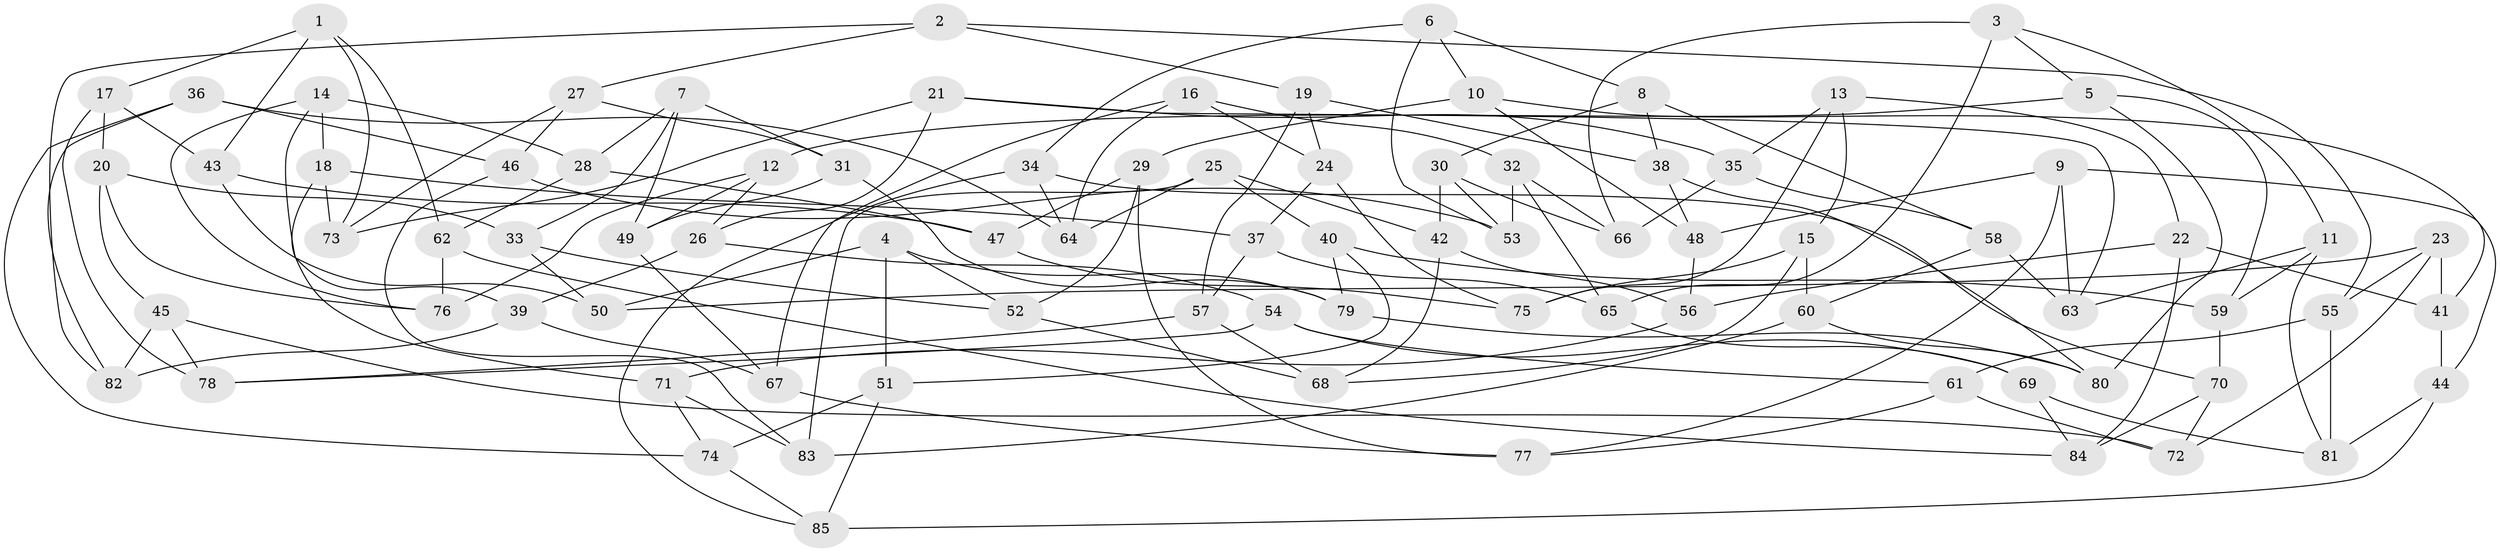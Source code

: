 // coarse degree distribution, {6: 0.5576923076923077, 5: 0.07692307692307693, 4: 0.36538461538461536}
// Generated by graph-tools (version 1.1) at 2025/42/03/06/25 10:42:22]
// undirected, 85 vertices, 170 edges
graph export_dot {
graph [start="1"]
  node [color=gray90,style=filled];
  1;
  2;
  3;
  4;
  5;
  6;
  7;
  8;
  9;
  10;
  11;
  12;
  13;
  14;
  15;
  16;
  17;
  18;
  19;
  20;
  21;
  22;
  23;
  24;
  25;
  26;
  27;
  28;
  29;
  30;
  31;
  32;
  33;
  34;
  35;
  36;
  37;
  38;
  39;
  40;
  41;
  42;
  43;
  44;
  45;
  46;
  47;
  48;
  49;
  50;
  51;
  52;
  53;
  54;
  55;
  56;
  57;
  58;
  59;
  60;
  61;
  62;
  63;
  64;
  65;
  66;
  67;
  68;
  69;
  70;
  71;
  72;
  73;
  74;
  75;
  76;
  77;
  78;
  79;
  80;
  81;
  82;
  83;
  84;
  85;
  1 -- 43;
  1 -- 17;
  1 -- 62;
  1 -- 73;
  2 -- 55;
  2 -- 27;
  2 -- 19;
  2 -- 82;
  3 -- 11;
  3 -- 66;
  3 -- 65;
  3 -- 5;
  4 -- 51;
  4 -- 52;
  4 -- 79;
  4 -- 50;
  5 -- 12;
  5 -- 80;
  5 -- 59;
  6 -- 53;
  6 -- 34;
  6 -- 10;
  6 -- 8;
  7 -- 33;
  7 -- 28;
  7 -- 31;
  7 -- 49;
  8 -- 30;
  8 -- 58;
  8 -- 38;
  9 -- 44;
  9 -- 48;
  9 -- 77;
  9 -- 63;
  10 -- 29;
  10 -- 48;
  10 -- 41;
  11 -- 81;
  11 -- 63;
  11 -- 59;
  12 -- 49;
  12 -- 76;
  12 -- 26;
  13 -- 15;
  13 -- 75;
  13 -- 22;
  13 -- 35;
  14 -- 28;
  14 -- 18;
  14 -- 76;
  14 -- 39;
  15 -- 68;
  15 -- 60;
  15 -- 75;
  16 -- 64;
  16 -- 24;
  16 -- 67;
  16 -- 32;
  17 -- 20;
  17 -- 43;
  17 -- 78;
  18 -- 37;
  18 -- 71;
  18 -- 73;
  19 -- 24;
  19 -- 57;
  19 -- 38;
  20 -- 45;
  20 -- 33;
  20 -- 76;
  21 -- 73;
  21 -- 63;
  21 -- 35;
  21 -- 26;
  22 -- 56;
  22 -- 84;
  22 -- 41;
  23 -- 41;
  23 -- 72;
  23 -- 50;
  23 -- 55;
  24 -- 37;
  24 -- 75;
  25 -- 40;
  25 -- 64;
  25 -- 42;
  25 -- 83;
  26 -- 54;
  26 -- 39;
  27 -- 31;
  27 -- 46;
  27 -- 73;
  28 -- 47;
  28 -- 62;
  29 -- 77;
  29 -- 52;
  29 -- 47;
  30 -- 66;
  30 -- 42;
  30 -- 53;
  31 -- 49;
  31 -- 79;
  32 -- 65;
  32 -- 53;
  32 -- 66;
  33 -- 52;
  33 -- 50;
  34 -- 64;
  34 -- 85;
  34 -- 70;
  35 -- 66;
  35 -- 58;
  36 -- 74;
  36 -- 82;
  36 -- 46;
  36 -- 64;
  37 -- 65;
  37 -- 57;
  38 -- 48;
  38 -- 80;
  39 -- 82;
  39 -- 67;
  40 -- 51;
  40 -- 79;
  40 -- 59;
  41 -- 44;
  42 -- 68;
  42 -- 56;
  43 -- 50;
  43 -- 47;
  44 -- 81;
  44 -- 85;
  45 -- 82;
  45 -- 78;
  45 -- 72;
  46 -- 83;
  46 -- 53;
  47 -- 75;
  48 -- 56;
  49 -- 67;
  51 -- 85;
  51 -- 74;
  52 -- 68;
  54 -- 78;
  54 -- 69;
  54 -- 61;
  55 -- 81;
  55 -- 61;
  56 -- 71;
  57 -- 78;
  57 -- 68;
  58 -- 63;
  58 -- 60;
  59 -- 70;
  60 -- 83;
  60 -- 80;
  61 -- 72;
  61 -- 77;
  62 -- 84;
  62 -- 76;
  65 -- 69;
  67 -- 77;
  69 -- 84;
  69 -- 81;
  70 -- 84;
  70 -- 72;
  71 -- 83;
  71 -- 74;
  74 -- 85;
  79 -- 80;
}
